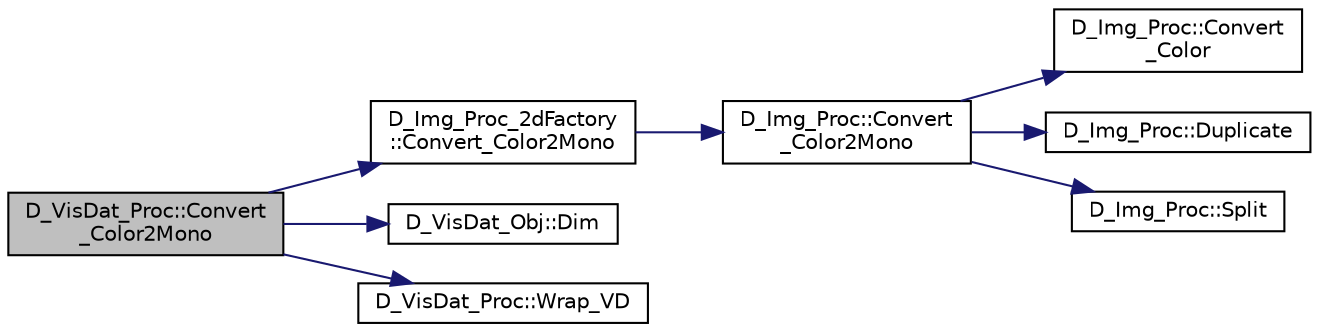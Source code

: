 digraph "D_VisDat_Proc::Convert_Color2Mono"
{
 // LATEX_PDF_SIZE
  edge [fontname="Helvetica",fontsize="10",labelfontname="Helvetica",labelfontsize="10"];
  node [fontname="Helvetica",fontsize="10",shape=record];
  rankdir="LR";
  Node1 [label="D_VisDat_Proc::Convert\l_Color2Mono",height=0.2,width=0.4,color="black", fillcolor="grey75", style="filled", fontcolor="black",tooltip=" "];
  Node1 -> Node2 [color="midnightblue",fontsize="10",style="solid"];
  Node2 [label="D_Img_Proc_2dFactory\l::Convert_Color2Mono",height=0.2,width=0.4,color="black", fillcolor="white", style="filled",URL="$class_d___img___proc__2d_factory.html#ab15b5bdb7db3e993624314d0c5c1b8c1",tooltip=" "];
  Node2 -> Node3 [color="midnightblue",fontsize="10",style="solid"];
  Node3 [label="D_Img_Proc::Convert\l_Color2Mono",height=0.2,width=0.4,color="black", fillcolor="white", style="filled",URL="$class_d___img___proc.html#a82674d6cb6818fc602df59936b90d072",tooltip=" "];
  Node3 -> Node4 [color="midnightblue",fontsize="10",style="solid"];
  Node4 [label="D_Img_Proc::Convert\l_Color",height=0.2,width=0.4,color="black", fillcolor="white", style="filled",URL="$class_d___img___proc.html#a427b5b5f3387bcce762c3ef3084e6c95",tooltip=" "];
  Node3 -> Node5 [color="midnightblue",fontsize="10",style="solid"];
  Node5 [label="D_Img_Proc::Duplicate",height=0.2,width=0.4,color="black", fillcolor="white", style="filled",URL="$class_d___img___proc.html#ae211633bc292fe33bb171bd38d4dd110",tooltip=" "];
  Node3 -> Node6 [color="midnightblue",fontsize="10",style="solid"];
  Node6 [label="D_Img_Proc::Split",height=0.2,width=0.4,color="black", fillcolor="white", style="filled",URL="$class_d___img___proc.html#af9bfb3204adaad569efce26a75c65612",tooltip=" "];
  Node1 -> Node7 [color="midnightblue",fontsize="10",style="solid"];
  Node7 [label="D_VisDat_Obj::Dim",height=0.2,width=0.4,color="black", fillcolor="white", style="filled",URL="$class_d___vis_dat___obj.html#a9b255993f402cca1b61ca82beae51b20",tooltip=" "];
  Node1 -> Node8 [color="midnightblue",fontsize="10",style="solid"];
  Node8 [label="D_VisDat_Proc::Wrap_VD",height=0.2,width=0.4,color="black", fillcolor="white", style="filled",URL="$class_d___vis_dat___proc.html#a08a25f3f05db4e112c651456fd1ae7e5",tooltip=" "];
}
